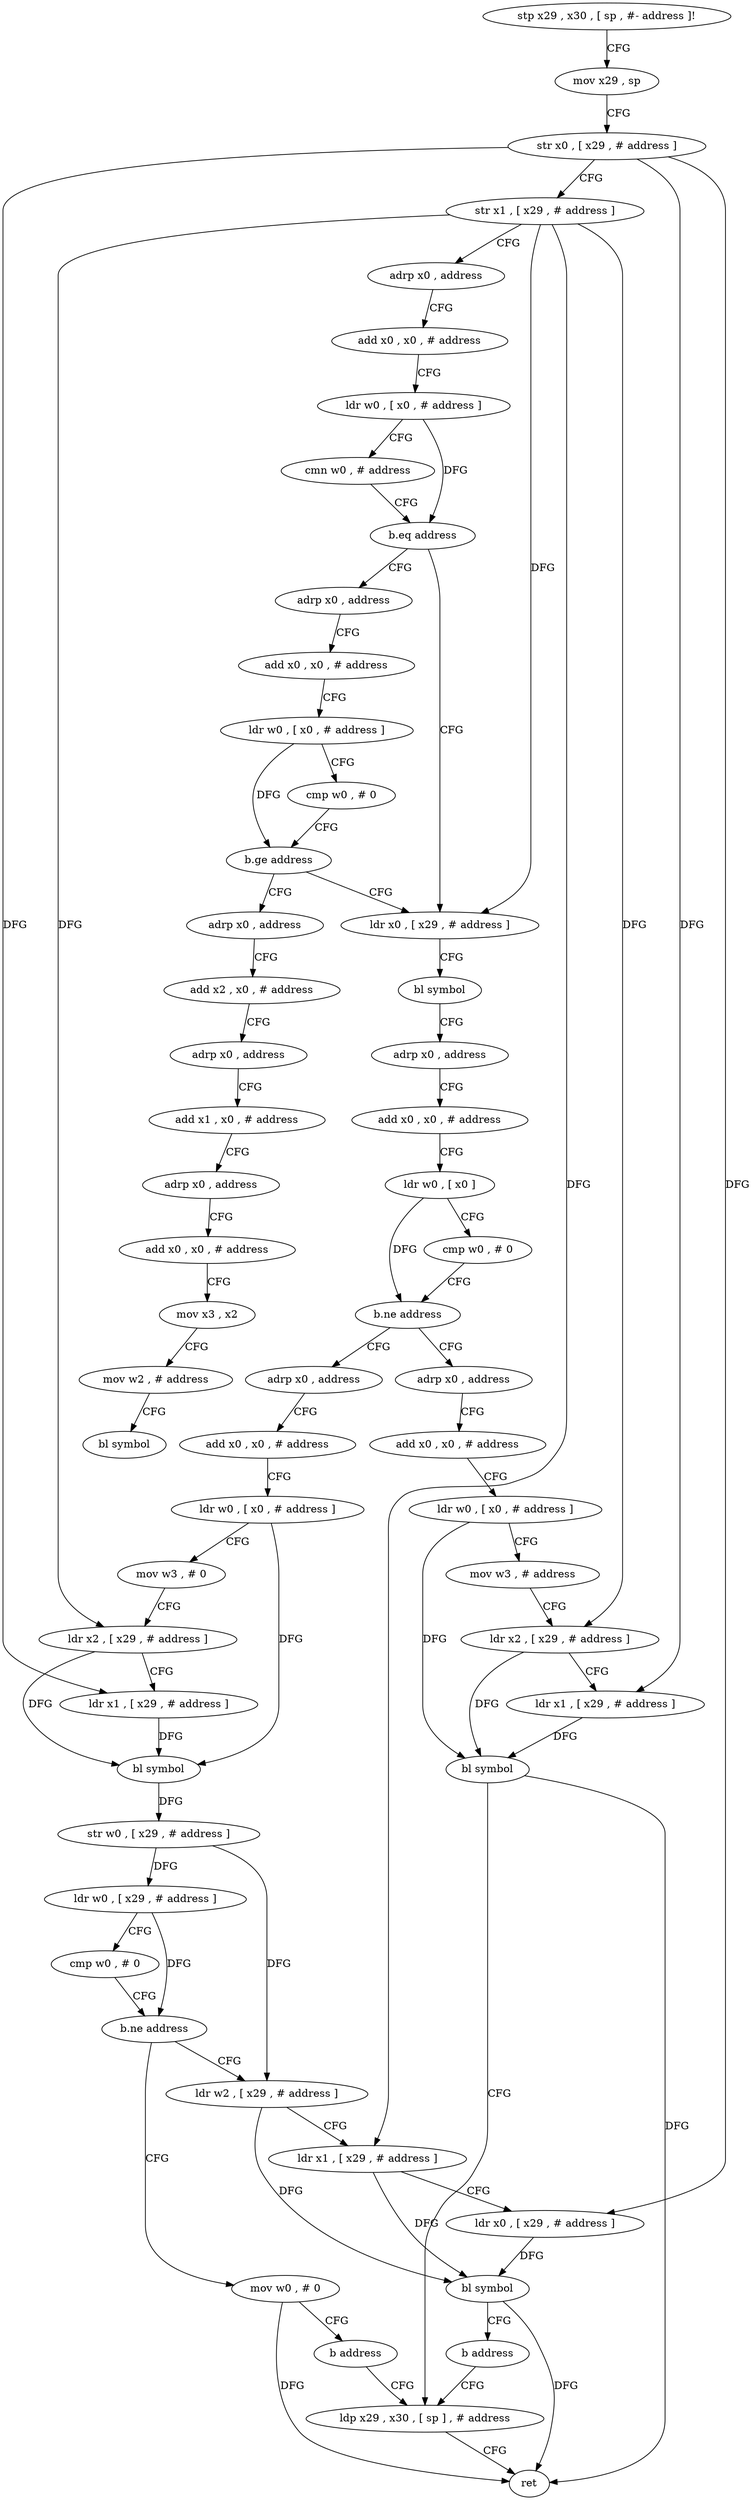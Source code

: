 digraph "func" {
"4244640" [label = "stp x29 , x30 , [ sp , #- address ]!" ]
"4244644" [label = "mov x29 , sp" ]
"4244648" [label = "str x0 , [ x29 , # address ]" ]
"4244652" [label = "str x1 , [ x29 , # address ]" ]
"4244656" [label = "adrp x0 , address" ]
"4244660" [label = "add x0 , x0 , # address" ]
"4244664" [label = "ldr w0 , [ x0 , # address ]" ]
"4244668" [label = "cmn w0 , # address" ]
"4244672" [label = "b.eq address" ]
"4244732" [label = "ldr x0 , [ x29 , # address ]" ]
"4244676" [label = "adrp x0 , address" ]
"4244736" [label = "bl symbol" ]
"4244740" [label = "adrp x0 , address" ]
"4244744" [label = "add x0 , x0 , # address" ]
"4244748" [label = "ldr w0 , [ x0 ]" ]
"4244752" [label = "cmp w0 , # 0" ]
"4244756" [label = "b.ne address" ]
"4244832" [label = "adrp x0 , address" ]
"4244760" [label = "adrp x0 , address" ]
"4244680" [label = "add x0 , x0 , # address" ]
"4244684" [label = "ldr w0 , [ x0 , # address ]" ]
"4244688" [label = "cmp w0 , # 0" ]
"4244692" [label = "b.ge address" ]
"4244696" [label = "adrp x0 , address" ]
"4244836" [label = "add x0 , x0 , # address" ]
"4244840" [label = "ldr w0 , [ x0 , # address ]" ]
"4244844" [label = "mov w3 , # address" ]
"4244848" [label = "ldr x2 , [ x29 , # address ]" ]
"4244852" [label = "ldr x1 , [ x29 , # address ]" ]
"4244856" [label = "bl symbol" ]
"4244860" [label = "ldp x29 , x30 , [ sp ] , # address" ]
"4244764" [label = "add x0 , x0 , # address" ]
"4244768" [label = "ldr w0 , [ x0 , # address ]" ]
"4244772" [label = "mov w3 , # 0" ]
"4244776" [label = "ldr x2 , [ x29 , # address ]" ]
"4244780" [label = "ldr x1 , [ x29 , # address ]" ]
"4244784" [label = "bl symbol" ]
"4244788" [label = "str w0 , [ x29 , # address ]" ]
"4244792" [label = "ldr w0 , [ x29 , # address ]" ]
"4244796" [label = "cmp w0 , # 0" ]
"4244800" [label = "b.ne address" ]
"4244812" [label = "ldr w2 , [ x29 , # address ]" ]
"4244804" [label = "mov w0 , # 0" ]
"4244700" [label = "add x2 , x0 , # address" ]
"4244704" [label = "adrp x0 , address" ]
"4244708" [label = "add x1 , x0 , # address" ]
"4244712" [label = "adrp x0 , address" ]
"4244716" [label = "add x0 , x0 , # address" ]
"4244720" [label = "mov x3 , x2" ]
"4244724" [label = "mov w2 , # address" ]
"4244728" [label = "bl symbol" ]
"4244816" [label = "ldr x1 , [ x29 , # address ]" ]
"4244820" [label = "ldr x0 , [ x29 , # address ]" ]
"4244824" [label = "bl symbol" ]
"4244828" [label = "b address" ]
"4244808" [label = "b address" ]
"4244864" [label = "ret" ]
"4244640" -> "4244644" [ label = "CFG" ]
"4244644" -> "4244648" [ label = "CFG" ]
"4244648" -> "4244652" [ label = "CFG" ]
"4244648" -> "4244852" [ label = "DFG" ]
"4244648" -> "4244780" [ label = "DFG" ]
"4244648" -> "4244820" [ label = "DFG" ]
"4244652" -> "4244656" [ label = "CFG" ]
"4244652" -> "4244732" [ label = "DFG" ]
"4244652" -> "4244848" [ label = "DFG" ]
"4244652" -> "4244776" [ label = "DFG" ]
"4244652" -> "4244816" [ label = "DFG" ]
"4244656" -> "4244660" [ label = "CFG" ]
"4244660" -> "4244664" [ label = "CFG" ]
"4244664" -> "4244668" [ label = "CFG" ]
"4244664" -> "4244672" [ label = "DFG" ]
"4244668" -> "4244672" [ label = "CFG" ]
"4244672" -> "4244732" [ label = "CFG" ]
"4244672" -> "4244676" [ label = "CFG" ]
"4244732" -> "4244736" [ label = "CFG" ]
"4244676" -> "4244680" [ label = "CFG" ]
"4244736" -> "4244740" [ label = "CFG" ]
"4244740" -> "4244744" [ label = "CFG" ]
"4244744" -> "4244748" [ label = "CFG" ]
"4244748" -> "4244752" [ label = "CFG" ]
"4244748" -> "4244756" [ label = "DFG" ]
"4244752" -> "4244756" [ label = "CFG" ]
"4244756" -> "4244832" [ label = "CFG" ]
"4244756" -> "4244760" [ label = "CFG" ]
"4244832" -> "4244836" [ label = "CFG" ]
"4244760" -> "4244764" [ label = "CFG" ]
"4244680" -> "4244684" [ label = "CFG" ]
"4244684" -> "4244688" [ label = "CFG" ]
"4244684" -> "4244692" [ label = "DFG" ]
"4244688" -> "4244692" [ label = "CFG" ]
"4244692" -> "4244732" [ label = "CFG" ]
"4244692" -> "4244696" [ label = "CFG" ]
"4244696" -> "4244700" [ label = "CFG" ]
"4244836" -> "4244840" [ label = "CFG" ]
"4244840" -> "4244844" [ label = "CFG" ]
"4244840" -> "4244856" [ label = "DFG" ]
"4244844" -> "4244848" [ label = "CFG" ]
"4244848" -> "4244852" [ label = "CFG" ]
"4244848" -> "4244856" [ label = "DFG" ]
"4244852" -> "4244856" [ label = "DFG" ]
"4244856" -> "4244860" [ label = "CFG" ]
"4244856" -> "4244864" [ label = "DFG" ]
"4244860" -> "4244864" [ label = "CFG" ]
"4244764" -> "4244768" [ label = "CFG" ]
"4244768" -> "4244772" [ label = "CFG" ]
"4244768" -> "4244784" [ label = "DFG" ]
"4244772" -> "4244776" [ label = "CFG" ]
"4244776" -> "4244780" [ label = "CFG" ]
"4244776" -> "4244784" [ label = "DFG" ]
"4244780" -> "4244784" [ label = "DFG" ]
"4244784" -> "4244788" [ label = "DFG" ]
"4244788" -> "4244792" [ label = "DFG" ]
"4244788" -> "4244812" [ label = "DFG" ]
"4244792" -> "4244796" [ label = "CFG" ]
"4244792" -> "4244800" [ label = "DFG" ]
"4244796" -> "4244800" [ label = "CFG" ]
"4244800" -> "4244812" [ label = "CFG" ]
"4244800" -> "4244804" [ label = "CFG" ]
"4244812" -> "4244816" [ label = "CFG" ]
"4244812" -> "4244824" [ label = "DFG" ]
"4244804" -> "4244808" [ label = "CFG" ]
"4244804" -> "4244864" [ label = "DFG" ]
"4244700" -> "4244704" [ label = "CFG" ]
"4244704" -> "4244708" [ label = "CFG" ]
"4244708" -> "4244712" [ label = "CFG" ]
"4244712" -> "4244716" [ label = "CFG" ]
"4244716" -> "4244720" [ label = "CFG" ]
"4244720" -> "4244724" [ label = "CFG" ]
"4244724" -> "4244728" [ label = "CFG" ]
"4244816" -> "4244820" [ label = "CFG" ]
"4244816" -> "4244824" [ label = "DFG" ]
"4244820" -> "4244824" [ label = "DFG" ]
"4244824" -> "4244828" [ label = "CFG" ]
"4244824" -> "4244864" [ label = "DFG" ]
"4244828" -> "4244860" [ label = "CFG" ]
"4244808" -> "4244860" [ label = "CFG" ]
}
